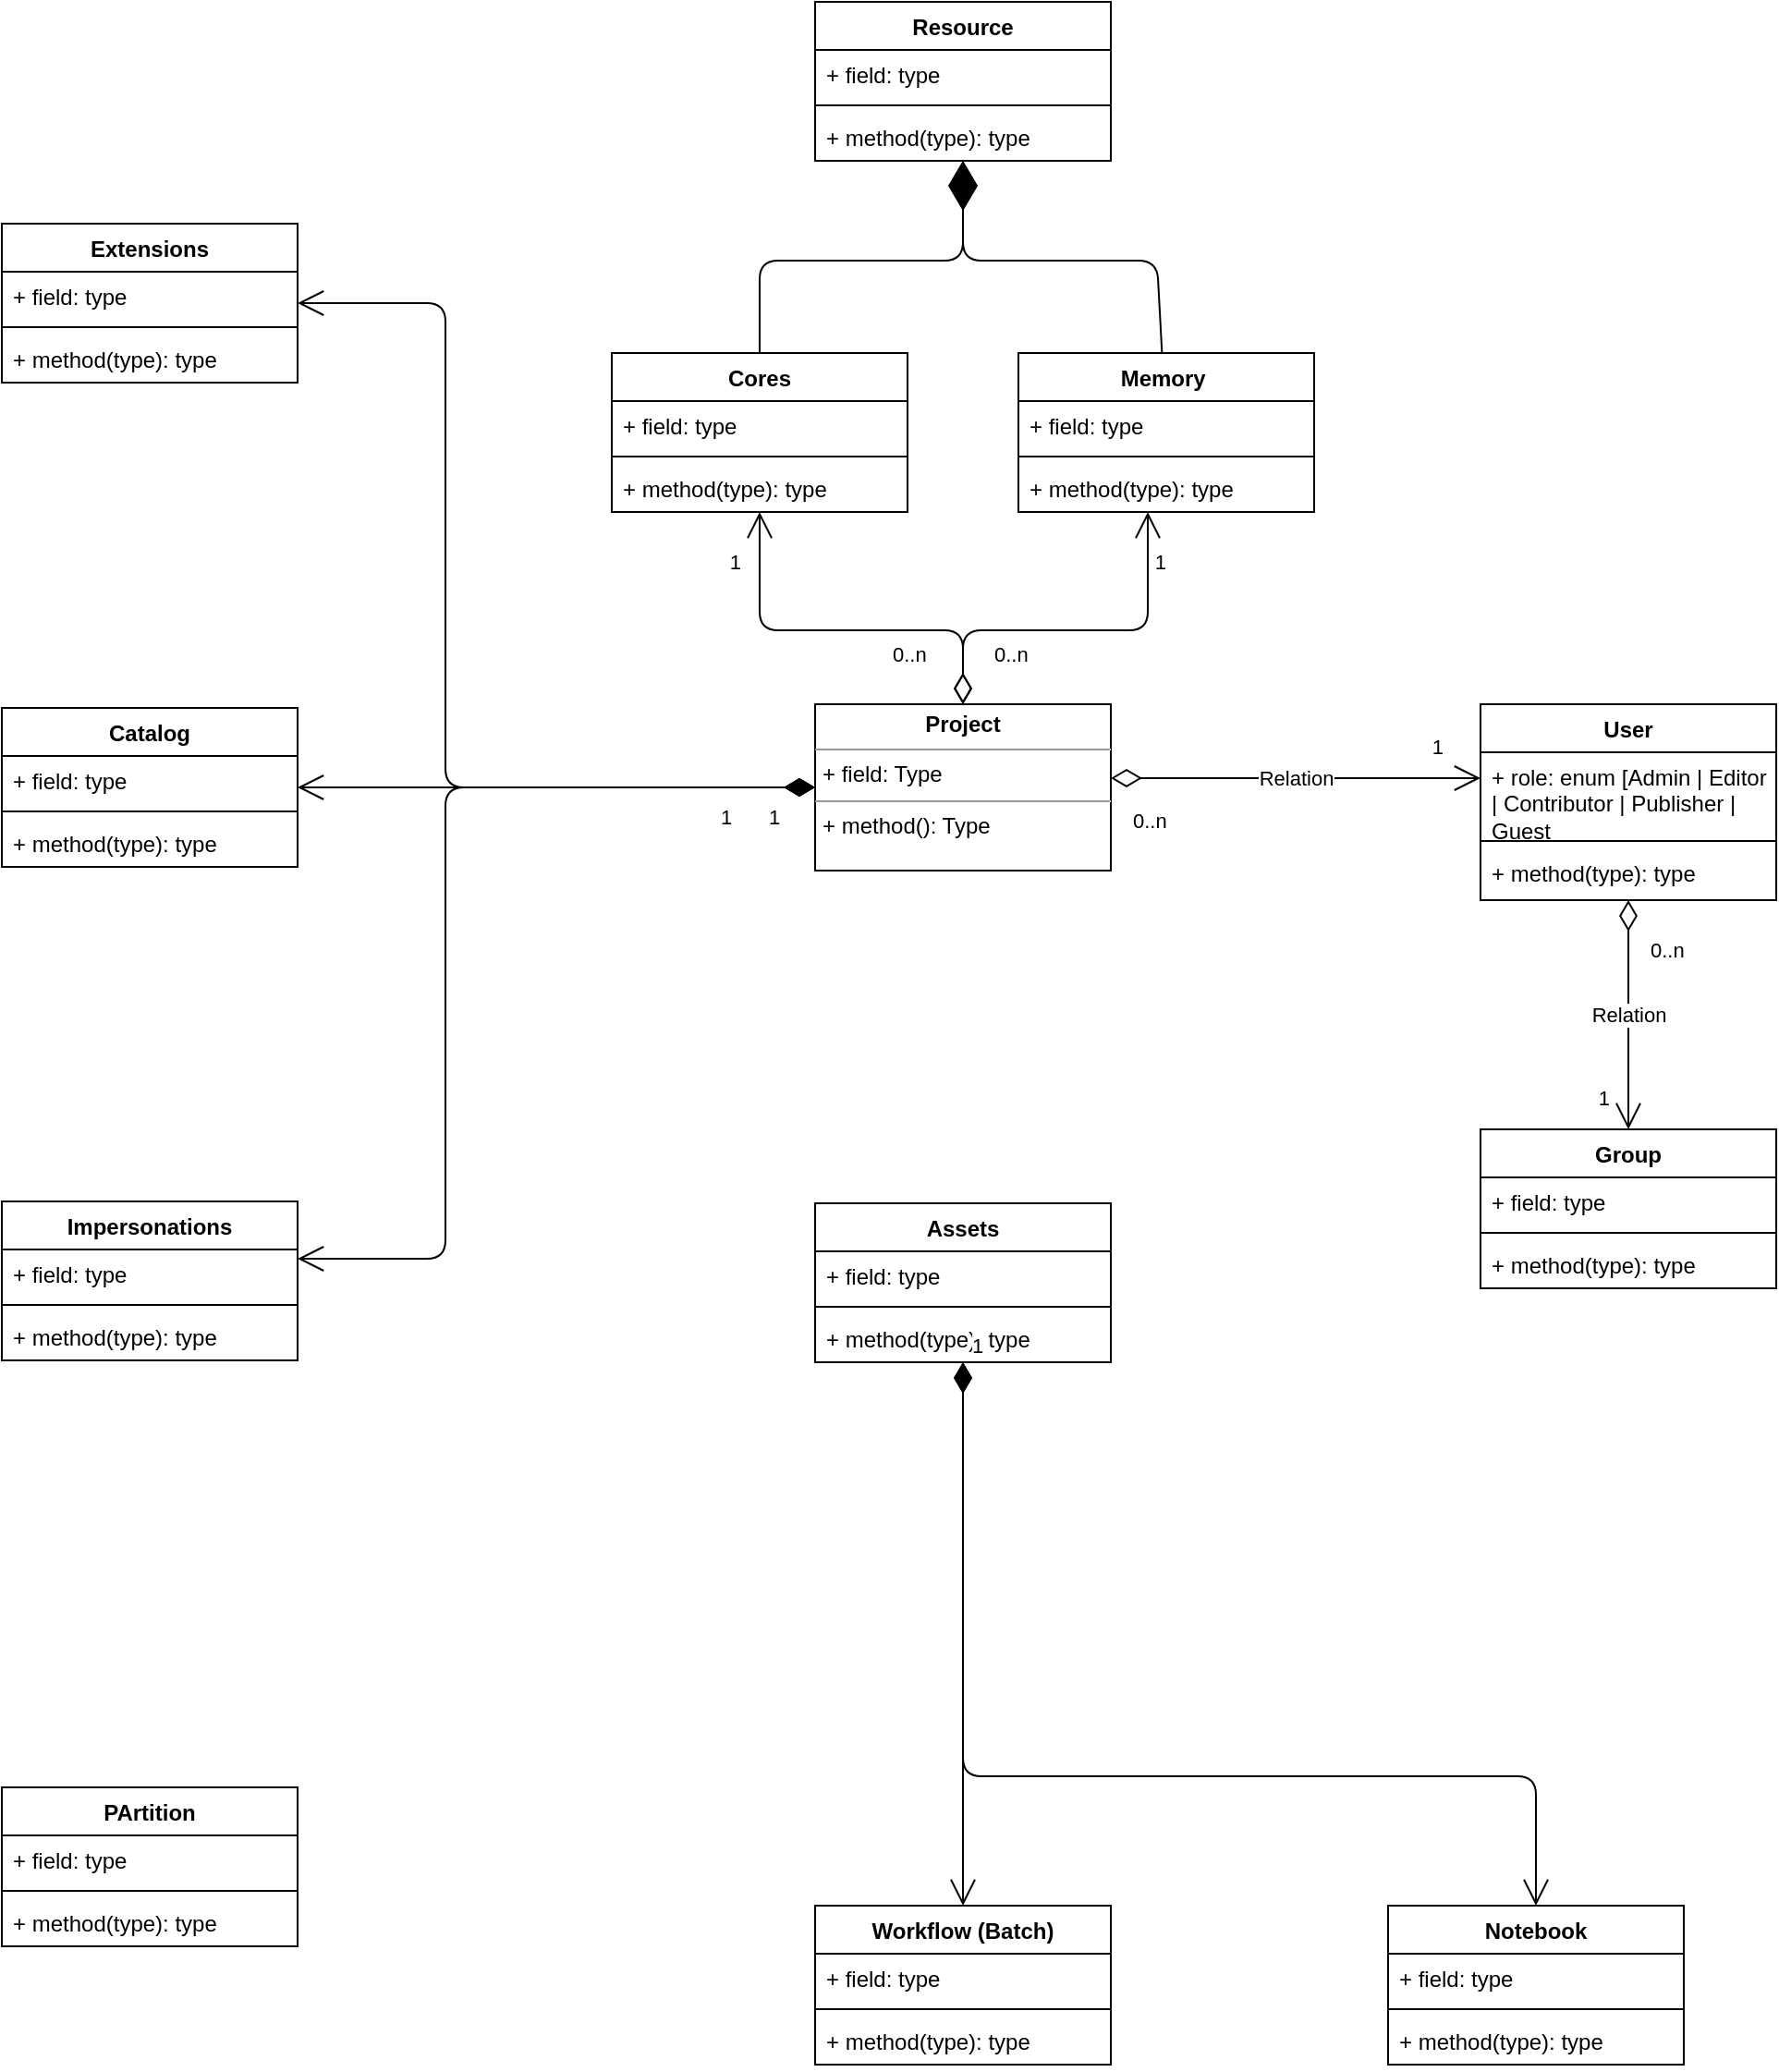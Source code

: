 <mxfile version="14.6.6" type="github">
  <diagram id="6y_6tL9AbQNuSQ3Hs6ZF" name="Conceptos Plataforma Stratio">
    <mxGraphModel dx="2031" dy="1260" grid="1" gridSize="10" guides="1" tooltips="1" connect="1" arrows="1" fold="1" page="1" pageScale="1" pageWidth="1169" pageHeight="827" math="0" shadow="0">
      <root>
        <mxCell id="7qHDjQlaYFBTmBaoU1LZ-0" />
        <mxCell id="7qHDjQlaYFBTmBaoU1LZ-1" parent="7qHDjQlaYFBTmBaoU1LZ-0" />
        <mxCell id="7qHDjQlaYFBTmBaoU1LZ-2" value="&lt;p style=&quot;margin: 0px ; margin-top: 4px ; text-align: center&quot;&gt;&lt;b&gt;Project&lt;/b&gt;&lt;/p&gt;&lt;hr size=&quot;1&quot;&gt;&lt;p style=&quot;margin: 0px ; margin-left: 4px&quot;&gt;+ field: Type&lt;/p&gt;&lt;hr size=&quot;1&quot;&gt;&lt;p style=&quot;margin: 0px ; margin-left: 4px&quot;&gt;+ method(): Type&lt;/p&gt;" style="verticalAlign=top;align=left;overflow=fill;fontSize=12;fontFamily=Helvetica;html=1;" parent="7qHDjQlaYFBTmBaoU1LZ-1" vertex="1">
          <mxGeometry x="560" y="420" width="160" height="90" as="geometry" />
        </mxCell>
        <mxCell id="7qHDjQlaYFBTmBaoU1LZ-4" value="Group" style="swimlane;fontStyle=1;align=center;verticalAlign=top;childLayout=stackLayout;horizontal=1;startSize=26;horizontalStack=0;resizeParent=1;resizeParentMax=0;resizeLast=0;collapsible=1;marginBottom=0;" parent="7qHDjQlaYFBTmBaoU1LZ-1" vertex="1">
          <mxGeometry x="920" y="650" width="160" height="86" as="geometry" />
        </mxCell>
        <mxCell id="7qHDjQlaYFBTmBaoU1LZ-5" value="+ field: type" style="text;strokeColor=none;fillColor=none;align=left;verticalAlign=top;spacingLeft=4;spacingRight=4;overflow=hidden;rotatable=0;points=[[0,0.5],[1,0.5]];portConstraint=eastwest;" parent="7qHDjQlaYFBTmBaoU1LZ-4" vertex="1">
          <mxGeometry y="26" width="160" height="26" as="geometry" />
        </mxCell>
        <mxCell id="7qHDjQlaYFBTmBaoU1LZ-6" value="" style="line;strokeWidth=1;fillColor=none;align=left;verticalAlign=middle;spacingTop=-1;spacingLeft=3;spacingRight=3;rotatable=0;labelPosition=right;points=[];portConstraint=eastwest;" parent="7qHDjQlaYFBTmBaoU1LZ-4" vertex="1">
          <mxGeometry y="52" width="160" height="8" as="geometry" />
        </mxCell>
        <mxCell id="7qHDjQlaYFBTmBaoU1LZ-7" value="+ method(type): type" style="text;strokeColor=none;fillColor=none;align=left;verticalAlign=top;spacingLeft=4;spacingRight=4;overflow=hidden;rotatable=0;points=[[0,0.5],[1,0.5]];portConstraint=eastwest;" parent="7qHDjQlaYFBTmBaoU1LZ-4" vertex="1">
          <mxGeometry y="60" width="160" height="26" as="geometry" />
        </mxCell>
        <mxCell id="7qHDjQlaYFBTmBaoU1LZ-8" value="User" style="swimlane;fontStyle=1;align=center;verticalAlign=top;childLayout=stackLayout;horizontal=1;startSize=26;horizontalStack=0;resizeParent=1;resizeParentMax=0;resizeLast=0;collapsible=1;marginBottom=0;" parent="7qHDjQlaYFBTmBaoU1LZ-1" vertex="1">
          <mxGeometry x="920" y="420" width="160" height="106" as="geometry" />
        </mxCell>
        <mxCell id="7qHDjQlaYFBTmBaoU1LZ-9" value="+ role: enum [Admin | Editor | Contributor | Publisher | Guest" style="text;strokeColor=none;align=left;verticalAlign=top;spacingLeft=4;spacingRight=4;overflow=hidden;rotatable=0;points=[[0,0.5],[1,0.5]];portConstraint=eastwest;whiteSpace=wrap;" parent="7qHDjQlaYFBTmBaoU1LZ-8" vertex="1">
          <mxGeometry y="26" width="160" height="44" as="geometry" />
        </mxCell>
        <mxCell id="7qHDjQlaYFBTmBaoU1LZ-10" value="" style="line;strokeWidth=1;fillColor=none;align=left;verticalAlign=middle;spacingTop=-1;spacingLeft=3;spacingRight=3;rotatable=0;labelPosition=right;points=[];portConstraint=eastwest;" parent="7qHDjQlaYFBTmBaoU1LZ-8" vertex="1">
          <mxGeometry y="70" width="160" height="8" as="geometry" />
        </mxCell>
        <mxCell id="7qHDjQlaYFBTmBaoU1LZ-11" value="+ method(type): type" style="text;strokeColor=none;fillColor=none;align=left;verticalAlign=top;spacingLeft=4;spacingRight=4;overflow=hidden;rotatable=0;points=[[0,0.5],[1,0.5]];portConstraint=eastwest;" parent="7qHDjQlaYFBTmBaoU1LZ-8" vertex="1">
          <mxGeometry y="78" width="160" height="28" as="geometry" />
        </mxCell>
        <mxCell id="7qHDjQlaYFBTmBaoU1LZ-13" value="Relation" style="endArrow=open;html=1;endSize=12;startArrow=diamondThin;startSize=14;startFill=0;edgeStyle=orthogonalEdgeStyle;" parent="7qHDjQlaYFBTmBaoU1LZ-1" source="7qHDjQlaYFBTmBaoU1LZ-8" target="7qHDjQlaYFBTmBaoU1LZ-4" edge="1">
          <mxGeometry relative="1" as="geometry">
            <mxPoint x="780" y="570" as="sourcePoint" />
            <mxPoint x="940" y="570" as="targetPoint" />
          </mxGeometry>
        </mxCell>
        <mxCell id="7qHDjQlaYFBTmBaoU1LZ-14" value="0..n" style="edgeLabel;resizable=0;html=1;align=left;verticalAlign=top;" parent="7qHDjQlaYFBTmBaoU1LZ-13" connectable="0" vertex="1">
          <mxGeometry x="-1" relative="1" as="geometry">
            <mxPoint x="10" y="14" as="offset" />
          </mxGeometry>
        </mxCell>
        <mxCell id="7qHDjQlaYFBTmBaoU1LZ-15" value="1" style="edgeLabel;resizable=0;html=1;align=right;verticalAlign=top;" parent="7qHDjQlaYFBTmBaoU1LZ-13" connectable="0" vertex="1">
          <mxGeometry x="1" relative="1" as="geometry">
            <mxPoint x="-10" y="-30" as="offset" />
          </mxGeometry>
        </mxCell>
        <mxCell id="7qHDjQlaYFBTmBaoU1LZ-16" value="Resource" style="swimlane;fontStyle=1;align=center;verticalAlign=top;childLayout=stackLayout;horizontal=1;startSize=26;horizontalStack=0;resizeParent=1;resizeParentMax=0;resizeLast=0;collapsible=1;marginBottom=0;" parent="7qHDjQlaYFBTmBaoU1LZ-1" vertex="1">
          <mxGeometry x="560" y="40" width="160" height="86" as="geometry" />
        </mxCell>
        <mxCell id="7qHDjQlaYFBTmBaoU1LZ-17" value="+ field: type" style="text;strokeColor=none;fillColor=none;align=left;verticalAlign=top;spacingLeft=4;spacingRight=4;overflow=hidden;rotatable=0;points=[[0,0.5],[1,0.5]];portConstraint=eastwest;" parent="7qHDjQlaYFBTmBaoU1LZ-16" vertex="1">
          <mxGeometry y="26" width="160" height="26" as="geometry" />
        </mxCell>
        <mxCell id="7qHDjQlaYFBTmBaoU1LZ-18" value="" style="line;strokeWidth=1;fillColor=none;align=left;verticalAlign=middle;spacingTop=-1;spacingLeft=3;spacingRight=3;rotatable=0;labelPosition=right;points=[];portConstraint=eastwest;" parent="7qHDjQlaYFBTmBaoU1LZ-16" vertex="1">
          <mxGeometry y="52" width="160" height="8" as="geometry" />
        </mxCell>
        <mxCell id="7qHDjQlaYFBTmBaoU1LZ-19" value="+ method(type): type" style="text;strokeColor=none;fillColor=none;align=left;verticalAlign=top;spacingLeft=4;spacingRight=4;overflow=hidden;rotatable=0;points=[[0,0.5],[1,0.5]];portConstraint=eastwest;" parent="7qHDjQlaYFBTmBaoU1LZ-16" vertex="1">
          <mxGeometry y="60" width="160" height="26" as="geometry" />
        </mxCell>
        <mxCell id="7qHDjQlaYFBTmBaoU1LZ-21" value="" style="endArrow=diamondThin;endFill=1;endSize=24;html=1;fontColor=#FF3333;" parent="7qHDjQlaYFBTmBaoU1LZ-1" source="7qHDjQlaYFBTmBaoU1LZ-22" target="7qHDjQlaYFBTmBaoU1LZ-16" edge="1">
          <mxGeometry width="160" relative="1" as="geometry">
            <mxPoint x="815" y="-130" as="sourcePoint" />
            <mxPoint x="975" y="150" as="targetPoint" />
            <Array as="points">
              <mxPoint x="530" y="180" />
              <mxPoint x="640" y="180" />
            </Array>
          </mxGeometry>
        </mxCell>
        <mxCell id="7qHDjQlaYFBTmBaoU1LZ-22" value="Cores" style="swimlane;fontStyle=1;align=center;verticalAlign=top;childLayout=stackLayout;horizontal=1;startSize=26;horizontalStack=0;resizeParent=1;resizeParentMax=0;resizeLast=0;collapsible=1;marginBottom=0;" parent="7qHDjQlaYFBTmBaoU1LZ-1" vertex="1">
          <mxGeometry x="450" y="230" width="160" height="86" as="geometry" />
        </mxCell>
        <mxCell id="7qHDjQlaYFBTmBaoU1LZ-23" value="+ field: type" style="text;strokeColor=none;fillColor=none;align=left;verticalAlign=top;spacingLeft=4;spacingRight=4;overflow=hidden;rotatable=0;points=[[0,0.5],[1,0.5]];portConstraint=eastwest;" parent="7qHDjQlaYFBTmBaoU1LZ-22" vertex="1">
          <mxGeometry y="26" width="160" height="26" as="geometry" />
        </mxCell>
        <mxCell id="7qHDjQlaYFBTmBaoU1LZ-24" value="" style="line;strokeWidth=1;fillColor=none;align=left;verticalAlign=middle;spacingTop=-1;spacingLeft=3;spacingRight=3;rotatable=0;labelPosition=right;points=[];portConstraint=eastwest;" parent="7qHDjQlaYFBTmBaoU1LZ-22" vertex="1">
          <mxGeometry y="52" width="160" height="8" as="geometry" />
        </mxCell>
        <mxCell id="7qHDjQlaYFBTmBaoU1LZ-25" value="+ method(type): type" style="text;strokeColor=none;fillColor=none;align=left;verticalAlign=top;spacingLeft=4;spacingRight=4;overflow=hidden;rotatable=0;points=[[0,0.5],[1,0.5]];portConstraint=eastwest;" parent="7qHDjQlaYFBTmBaoU1LZ-22" vertex="1">
          <mxGeometry y="60" width="160" height="26" as="geometry" />
        </mxCell>
        <mxCell id="7qHDjQlaYFBTmBaoU1LZ-26" value="Memory " style="swimlane;fontStyle=1;align=center;verticalAlign=top;childLayout=stackLayout;horizontal=1;startSize=26;horizontalStack=0;resizeParent=1;resizeParentMax=0;resizeLast=0;collapsible=1;marginBottom=0;" parent="7qHDjQlaYFBTmBaoU1LZ-1" vertex="1">
          <mxGeometry x="670" y="230" width="160" height="86" as="geometry" />
        </mxCell>
        <mxCell id="7qHDjQlaYFBTmBaoU1LZ-27" value="+ field: type" style="text;strokeColor=none;fillColor=none;align=left;verticalAlign=top;spacingLeft=4;spacingRight=4;overflow=hidden;rotatable=0;points=[[0,0.5],[1,0.5]];portConstraint=eastwest;" parent="7qHDjQlaYFBTmBaoU1LZ-26" vertex="1">
          <mxGeometry y="26" width="160" height="26" as="geometry" />
        </mxCell>
        <mxCell id="7qHDjQlaYFBTmBaoU1LZ-28" value="" style="line;strokeWidth=1;fillColor=none;align=left;verticalAlign=middle;spacingTop=-1;spacingLeft=3;spacingRight=3;rotatable=0;labelPosition=right;points=[];portConstraint=eastwest;" parent="7qHDjQlaYFBTmBaoU1LZ-26" vertex="1">
          <mxGeometry y="52" width="160" height="8" as="geometry" />
        </mxCell>
        <mxCell id="7qHDjQlaYFBTmBaoU1LZ-29" value="+ method(type): type" style="text;strokeColor=none;fillColor=none;align=left;verticalAlign=top;spacingLeft=4;spacingRight=4;overflow=hidden;rotatable=0;points=[[0,0.5],[1,0.5]];portConstraint=eastwest;" parent="7qHDjQlaYFBTmBaoU1LZ-26" vertex="1">
          <mxGeometry y="60" width="160" height="26" as="geometry" />
        </mxCell>
        <mxCell id="7qHDjQlaYFBTmBaoU1LZ-30" value="" style="endArrow=diamondThin;endFill=1;endSize=24;html=1;fontColor=#FF3333;" parent="7qHDjQlaYFBTmBaoU1LZ-1" source="7qHDjQlaYFBTmBaoU1LZ-26" target="7qHDjQlaYFBTmBaoU1LZ-16" edge="1">
          <mxGeometry width="160" relative="1" as="geometry">
            <mxPoint x="905" y="200" as="sourcePoint" />
            <mxPoint x="1005" y="126" as="targetPoint" />
            <Array as="points">
              <mxPoint x="745" y="180" />
              <mxPoint x="640" y="180" />
            </Array>
          </mxGeometry>
        </mxCell>
        <mxCell id="7qHDjQlaYFBTmBaoU1LZ-31" value="Relation" style="endArrow=open;html=1;endSize=12;startArrow=diamondThin;startSize=14;startFill=0;edgeStyle=orthogonalEdgeStyle;fontColor=#000000;" parent="7qHDjQlaYFBTmBaoU1LZ-1" source="7qHDjQlaYFBTmBaoU1LZ-2" target="7qHDjQlaYFBTmBaoU1LZ-8" edge="1">
          <mxGeometry relative="1" as="geometry">
            <mxPoint x="710" y="850" as="sourcePoint" />
            <mxPoint x="870" y="850" as="targetPoint" />
            <Array as="points">
              <mxPoint x="790" y="460" />
              <mxPoint x="790" y="460" />
            </Array>
          </mxGeometry>
        </mxCell>
        <mxCell id="7qHDjQlaYFBTmBaoU1LZ-32" value="0..n" style="edgeLabel;resizable=0;html=1;align=left;verticalAlign=top;" parent="7qHDjQlaYFBTmBaoU1LZ-31" connectable="0" vertex="1">
          <mxGeometry x="-1" relative="1" as="geometry">
            <mxPoint x="10" y="10" as="offset" />
          </mxGeometry>
        </mxCell>
        <mxCell id="7qHDjQlaYFBTmBaoU1LZ-33" value="1" style="edgeLabel;resizable=0;html=1;align=right;verticalAlign=top;" parent="7qHDjQlaYFBTmBaoU1LZ-31" connectable="0" vertex="1">
          <mxGeometry x="1" relative="1" as="geometry">
            <mxPoint x="-20" y="-30" as="offset" />
          </mxGeometry>
        </mxCell>
        <mxCell id="7qHDjQlaYFBTmBaoU1LZ-34" value="Catalog" style="swimlane;fontStyle=1;align=center;verticalAlign=top;childLayout=stackLayout;horizontal=1;startSize=26;horizontalStack=0;resizeParent=1;resizeParentMax=0;resizeLast=0;collapsible=1;marginBottom=0;fontColor=#000000;" parent="7qHDjQlaYFBTmBaoU1LZ-1" vertex="1">
          <mxGeometry x="120" y="422" width="160" height="86" as="geometry" />
        </mxCell>
        <mxCell id="7qHDjQlaYFBTmBaoU1LZ-35" value="+ field: type" style="text;strokeColor=none;fillColor=none;align=left;verticalAlign=top;spacingLeft=4;spacingRight=4;overflow=hidden;rotatable=0;points=[[0,0.5],[1,0.5]];portConstraint=eastwest;" parent="7qHDjQlaYFBTmBaoU1LZ-34" vertex="1">
          <mxGeometry y="26" width="160" height="26" as="geometry" />
        </mxCell>
        <mxCell id="7qHDjQlaYFBTmBaoU1LZ-36" value="" style="line;strokeWidth=1;fillColor=none;align=left;verticalAlign=middle;spacingTop=-1;spacingLeft=3;spacingRight=3;rotatable=0;labelPosition=right;points=[];portConstraint=eastwest;" parent="7qHDjQlaYFBTmBaoU1LZ-34" vertex="1">
          <mxGeometry y="52" width="160" height="8" as="geometry" />
        </mxCell>
        <mxCell id="7qHDjQlaYFBTmBaoU1LZ-37" value="+ method(type): type" style="text;strokeColor=none;fillColor=none;align=left;verticalAlign=top;spacingLeft=4;spacingRight=4;overflow=hidden;rotatable=0;points=[[0,0.5],[1,0.5]];portConstraint=eastwest;" parent="7qHDjQlaYFBTmBaoU1LZ-34" vertex="1">
          <mxGeometry y="60" width="160" height="26" as="geometry" />
        </mxCell>
        <mxCell id="7qHDjQlaYFBTmBaoU1LZ-38" value="Extensions" style="swimlane;fontStyle=1;align=center;verticalAlign=top;childLayout=stackLayout;horizontal=1;startSize=26;horizontalStack=0;resizeParent=1;resizeParentMax=0;resizeLast=0;collapsible=1;marginBottom=0;fontColor=#000000;" parent="7qHDjQlaYFBTmBaoU1LZ-1" vertex="1">
          <mxGeometry x="120" y="160" width="160" height="86" as="geometry" />
        </mxCell>
        <mxCell id="7qHDjQlaYFBTmBaoU1LZ-39" value="+ field: type" style="text;strokeColor=none;fillColor=none;align=left;verticalAlign=top;spacingLeft=4;spacingRight=4;overflow=hidden;rotatable=0;points=[[0,0.5],[1,0.5]];portConstraint=eastwest;" parent="7qHDjQlaYFBTmBaoU1LZ-38" vertex="1">
          <mxGeometry y="26" width="160" height="26" as="geometry" />
        </mxCell>
        <mxCell id="7qHDjQlaYFBTmBaoU1LZ-40" value="" style="line;strokeWidth=1;fillColor=none;align=left;verticalAlign=middle;spacingTop=-1;spacingLeft=3;spacingRight=3;rotatable=0;labelPosition=right;points=[];portConstraint=eastwest;" parent="7qHDjQlaYFBTmBaoU1LZ-38" vertex="1">
          <mxGeometry y="52" width="160" height="8" as="geometry" />
        </mxCell>
        <mxCell id="7qHDjQlaYFBTmBaoU1LZ-41" value="+ method(type): type" style="text;strokeColor=none;fillColor=none;align=left;verticalAlign=top;spacingLeft=4;spacingRight=4;overflow=hidden;rotatable=0;points=[[0,0.5],[1,0.5]];portConstraint=eastwest;" parent="7qHDjQlaYFBTmBaoU1LZ-38" vertex="1">
          <mxGeometry y="60" width="160" height="26" as="geometry" />
        </mxCell>
        <mxCell id="7qHDjQlaYFBTmBaoU1LZ-42" value="Impersonations" style="swimlane;fontStyle=1;align=center;verticalAlign=top;childLayout=stackLayout;horizontal=1;startSize=26;horizontalStack=0;resizeParent=1;resizeParentMax=0;resizeLast=0;collapsible=1;marginBottom=0;fontColor=#000000;" parent="7qHDjQlaYFBTmBaoU1LZ-1" vertex="1">
          <mxGeometry x="120" y="689" width="160" height="86" as="geometry" />
        </mxCell>
        <mxCell id="7qHDjQlaYFBTmBaoU1LZ-43" value="+ field: type" style="text;strokeColor=none;fillColor=none;align=left;verticalAlign=top;spacingLeft=4;spacingRight=4;overflow=hidden;rotatable=0;points=[[0,0.5],[1,0.5]];portConstraint=eastwest;" parent="7qHDjQlaYFBTmBaoU1LZ-42" vertex="1">
          <mxGeometry y="26" width="160" height="26" as="geometry" />
        </mxCell>
        <mxCell id="7qHDjQlaYFBTmBaoU1LZ-44" value="" style="line;strokeWidth=1;fillColor=none;align=left;verticalAlign=middle;spacingTop=-1;spacingLeft=3;spacingRight=3;rotatable=0;labelPosition=right;points=[];portConstraint=eastwest;" parent="7qHDjQlaYFBTmBaoU1LZ-42" vertex="1">
          <mxGeometry y="52" width="160" height="8" as="geometry" />
        </mxCell>
        <mxCell id="7qHDjQlaYFBTmBaoU1LZ-45" value="+ method(type): type" style="text;strokeColor=none;fillColor=none;align=left;verticalAlign=top;spacingLeft=4;spacingRight=4;overflow=hidden;rotatable=0;points=[[0,0.5],[1,0.5]];portConstraint=eastwest;" parent="7qHDjQlaYFBTmBaoU1LZ-42" vertex="1">
          <mxGeometry y="60" width="160" height="26" as="geometry" />
        </mxCell>
        <mxCell id="7qHDjQlaYFBTmBaoU1LZ-46" value="1" style="endArrow=open;html=1;endSize=12;startArrow=diamondThin;startSize=14;startFill=1;edgeStyle=orthogonalEdgeStyle;align=left;verticalAlign=bottom;fontColor=#000000;" parent="7qHDjQlaYFBTmBaoU1LZ-1" source="7qHDjQlaYFBTmBaoU1LZ-2" target="7qHDjQlaYFBTmBaoU1LZ-34" edge="1">
          <mxGeometry x="-0.802" y="25" relative="1" as="geometry">
            <mxPoint x="520" y="460" as="sourcePoint" />
            <mxPoint x="680" y="460" as="targetPoint" />
            <mxPoint as="offset" />
          </mxGeometry>
        </mxCell>
        <mxCell id="7qHDjQlaYFBTmBaoU1LZ-47" value="1" style="endArrow=open;html=1;endSize=12;startArrow=diamondThin;startSize=14;startFill=1;edgeStyle=orthogonalEdgeStyle;align=left;verticalAlign=bottom;fontColor=#000000;" parent="7qHDjQlaYFBTmBaoU1LZ-1" source="7qHDjQlaYFBTmBaoU1LZ-2" target="7qHDjQlaYFBTmBaoU1LZ-42" edge="1">
          <mxGeometry x="-0.802" y="25" relative="1" as="geometry">
            <mxPoint x="580" y="474.966" as="sourcePoint" />
            <mxPoint x="380" y="473.034" as="targetPoint" />
            <mxPoint as="offset" />
            <Array as="points">
              <mxPoint x="360" y="465" />
              <mxPoint x="360" y="720" />
            </Array>
          </mxGeometry>
        </mxCell>
        <mxCell id="7qHDjQlaYFBTmBaoU1LZ-48" value="1" style="endArrow=open;html=1;endSize=12;startArrow=diamondThin;startSize=14;startFill=1;edgeStyle=orthogonalEdgeStyle;align=left;verticalAlign=bottom;fontColor=#000000;" parent="7qHDjQlaYFBTmBaoU1LZ-1" source="7qHDjQlaYFBTmBaoU1LZ-2" target="7qHDjQlaYFBTmBaoU1LZ-38" edge="1">
          <mxGeometry x="-0.802" y="25" relative="1" as="geometry">
            <mxPoint x="580" y="394.966" as="sourcePoint" />
            <mxPoint x="380" y="393.034" as="targetPoint" />
            <mxPoint as="offset" />
            <Array as="points">
              <mxPoint x="360" y="465" />
              <mxPoint x="360" y="203" />
            </Array>
          </mxGeometry>
        </mxCell>
        <mxCell id="7qHDjQlaYFBTmBaoU1LZ-49" value="" style="endArrow=open;html=1;endSize=12;startArrow=diamondThin;startSize=14;startFill=0;edgeStyle=orthogonalEdgeStyle;fontColor=#000000;" parent="7qHDjQlaYFBTmBaoU1LZ-1" source="7qHDjQlaYFBTmBaoU1LZ-2" target="7qHDjQlaYFBTmBaoU1LZ-22" edge="1">
          <mxGeometry relative="1" as="geometry">
            <mxPoint x="730" y="470" as="sourcePoint" />
            <mxPoint x="930" y="470" as="targetPoint" />
            <Array as="points">
              <mxPoint x="640" y="380" />
              <mxPoint x="530" y="380" />
            </Array>
          </mxGeometry>
        </mxCell>
        <mxCell id="7qHDjQlaYFBTmBaoU1LZ-50" value="0..n" style="edgeLabel;resizable=0;html=1;align=left;verticalAlign=top;" parent="7qHDjQlaYFBTmBaoU1LZ-49" connectable="0" vertex="1">
          <mxGeometry x="-1" relative="1" as="geometry">
            <mxPoint x="-40" y="-40" as="offset" />
          </mxGeometry>
        </mxCell>
        <mxCell id="7qHDjQlaYFBTmBaoU1LZ-51" value="1" style="edgeLabel;resizable=0;html=1;align=right;verticalAlign=top;" parent="7qHDjQlaYFBTmBaoU1LZ-49" connectable="0" vertex="1">
          <mxGeometry x="1" relative="1" as="geometry">
            <mxPoint x="-10" y="14" as="offset" />
          </mxGeometry>
        </mxCell>
        <mxCell id="7qHDjQlaYFBTmBaoU1LZ-52" value="" style="endArrow=open;html=1;endSize=12;startArrow=diamondThin;startSize=14;startFill=0;edgeStyle=orthogonalEdgeStyle;fontColor=#000000;exitX=0.5;exitY=0;exitDx=0;exitDy=0;" parent="7qHDjQlaYFBTmBaoU1LZ-1" source="7qHDjQlaYFBTmBaoU1LZ-2" target="7qHDjQlaYFBTmBaoU1LZ-26" edge="1">
          <mxGeometry relative="1" as="geometry">
            <mxPoint x="650" y="430" as="sourcePoint" />
            <mxPoint x="540" y="326" as="targetPoint" />
            <Array as="points">
              <mxPoint x="640" y="380" />
              <mxPoint x="740" y="380" />
            </Array>
          </mxGeometry>
        </mxCell>
        <mxCell id="7qHDjQlaYFBTmBaoU1LZ-53" value="0..n" style="edgeLabel;resizable=0;html=1;align=left;verticalAlign=top;" parent="7qHDjQlaYFBTmBaoU1LZ-52" connectable="0" vertex="1">
          <mxGeometry x="-1" relative="1" as="geometry">
            <mxPoint x="15" y="-40" as="offset" />
          </mxGeometry>
        </mxCell>
        <mxCell id="7qHDjQlaYFBTmBaoU1LZ-54" value="1" style="edgeLabel;resizable=0;html=1;align=right;verticalAlign=top;" parent="7qHDjQlaYFBTmBaoU1LZ-52" connectable="0" vertex="1">
          <mxGeometry x="1" relative="1" as="geometry">
            <mxPoint x="10" y="14" as="offset" />
          </mxGeometry>
        </mxCell>
        <mxCell id="t302yGwRp5jf7K1sjoeA-0" value="Workflow (Batch)" style="swimlane;fontStyle=1;align=center;verticalAlign=top;childLayout=stackLayout;horizontal=1;startSize=26;horizontalStack=0;resizeParent=1;resizeParentMax=0;resizeLast=0;collapsible=1;marginBottom=0;fontColor=#000000;fillColor=none;" parent="7qHDjQlaYFBTmBaoU1LZ-1" vertex="1">
          <mxGeometry x="560" y="1070" width="160" height="86" as="geometry" />
        </mxCell>
        <mxCell id="t302yGwRp5jf7K1sjoeA-1" value="+ field: type" style="text;strokeColor=none;fillColor=none;align=left;verticalAlign=top;spacingLeft=4;spacingRight=4;overflow=hidden;rotatable=0;points=[[0,0.5],[1,0.5]];portConstraint=eastwest;" parent="t302yGwRp5jf7K1sjoeA-0" vertex="1">
          <mxGeometry y="26" width="160" height="26" as="geometry" />
        </mxCell>
        <mxCell id="t302yGwRp5jf7K1sjoeA-2" value="" style="line;strokeWidth=1;fillColor=none;align=left;verticalAlign=middle;spacingTop=-1;spacingLeft=3;spacingRight=3;rotatable=0;labelPosition=right;points=[];portConstraint=eastwest;" parent="t302yGwRp5jf7K1sjoeA-0" vertex="1">
          <mxGeometry y="52" width="160" height="8" as="geometry" />
        </mxCell>
        <mxCell id="t302yGwRp5jf7K1sjoeA-3" value="+ method(type): type" style="text;strokeColor=none;fillColor=none;align=left;verticalAlign=top;spacingLeft=4;spacingRight=4;overflow=hidden;rotatable=0;points=[[0,0.5],[1,0.5]];portConstraint=eastwest;" parent="t302yGwRp5jf7K1sjoeA-0" vertex="1">
          <mxGeometry y="60" width="160" height="26" as="geometry" />
        </mxCell>
        <mxCell id="t302yGwRp5jf7K1sjoeA-4" value="Assets" style="swimlane;fontStyle=1;align=center;verticalAlign=top;childLayout=stackLayout;horizontal=1;startSize=26;horizontalStack=0;resizeParent=1;resizeParentMax=0;resizeLast=0;collapsible=1;marginBottom=0;fontColor=#000000;fillColor=none;" parent="7qHDjQlaYFBTmBaoU1LZ-1" vertex="1">
          <mxGeometry x="560" y="690" width="160" height="86" as="geometry" />
        </mxCell>
        <mxCell id="t302yGwRp5jf7K1sjoeA-5" value="+ field: type" style="text;strokeColor=none;fillColor=none;align=left;verticalAlign=top;spacingLeft=4;spacingRight=4;overflow=hidden;rotatable=0;points=[[0,0.5],[1,0.5]];portConstraint=eastwest;" parent="t302yGwRp5jf7K1sjoeA-4" vertex="1">
          <mxGeometry y="26" width="160" height="26" as="geometry" />
        </mxCell>
        <mxCell id="t302yGwRp5jf7K1sjoeA-6" value="" style="line;strokeWidth=1;fillColor=none;align=left;verticalAlign=middle;spacingTop=-1;spacingLeft=3;spacingRight=3;rotatable=0;labelPosition=right;points=[];portConstraint=eastwest;" parent="t302yGwRp5jf7K1sjoeA-4" vertex="1">
          <mxGeometry y="52" width="160" height="8" as="geometry" />
        </mxCell>
        <mxCell id="t302yGwRp5jf7K1sjoeA-7" value="+ method(type): type" style="text;strokeColor=none;fillColor=none;align=left;verticalAlign=top;spacingLeft=4;spacingRight=4;overflow=hidden;rotatable=0;points=[[0,0.5],[1,0.5]];portConstraint=eastwest;" parent="t302yGwRp5jf7K1sjoeA-4" vertex="1">
          <mxGeometry y="60" width="160" height="26" as="geometry" />
        </mxCell>
        <mxCell id="t302yGwRp5jf7K1sjoeA-8" value="1" style="endArrow=open;html=1;endSize=12;startArrow=diamondThin;startSize=14;startFill=1;edgeStyle=orthogonalEdgeStyle;align=left;verticalAlign=bottom;fontColor=#000000;entryX=0.5;entryY=0;entryDx=0;entryDy=0;" parent="7qHDjQlaYFBTmBaoU1LZ-1" source="t302yGwRp5jf7K1sjoeA-4" target="t302yGwRp5jf7K1sjoeA-0" edge="1">
          <mxGeometry x="-1" y="3" relative="1" as="geometry">
            <mxPoint x="490" y="800" as="sourcePoint" />
            <mxPoint x="650" y="800" as="targetPoint" />
          </mxGeometry>
        </mxCell>
        <mxCell id="t302yGwRp5jf7K1sjoeA-9" value="Notebook" style="swimlane;fontStyle=1;align=center;verticalAlign=top;childLayout=stackLayout;horizontal=1;startSize=26;horizontalStack=0;resizeParent=1;resizeParentMax=0;resizeLast=0;collapsible=1;marginBottom=0;fontColor=#000000;fillColor=none;" parent="7qHDjQlaYFBTmBaoU1LZ-1" vertex="1">
          <mxGeometry x="870" y="1070" width="160" height="86" as="geometry" />
        </mxCell>
        <mxCell id="t302yGwRp5jf7K1sjoeA-10" value="+ field: type" style="text;strokeColor=none;fillColor=none;align=left;verticalAlign=top;spacingLeft=4;spacingRight=4;overflow=hidden;rotatable=0;points=[[0,0.5],[1,0.5]];portConstraint=eastwest;" parent="t302yGwRp5jf7K1sjoeA-9" vertex="1">
          <mxGeometry y="26" width="160" height="26" as="geometry" />
        </mxCell>
        <mxCell id="t302yGwRp5jf7K1sjoeA-11" value="" style="line;strokeWidth=1;fillColor=none;align=left;verticalAlign=middle;spacingTop=-1;spacingLeft=3;spacingRight=3;rotatable=0;labelPosition=right;points=[];portConstraint=eastwest;" parent="t302yGwRp5jf7K1sjoeA-9" vertex="1">
          <mxGeometry y="52" width="160" height="8" as="geometry" />
        </mxCell>
        <mxCell id="t302yGwRp5jf7K1sjoeA-12" value="+ method(type): type" style="text;strokeColor=none;fillColor=none;align=left;verticalAlign=top;spacingLeft=4;spacingRight=4;overflow=hidden;rotatable=0;points=[[0,0.5],[1,0.5]];portConstraint=eastwest;" parent="t302yGwRp5jf7K1sjoeA-9" vertex="1">
          <mxGeometry y="60" width="160" height="26" as="geometry" />
        </mxCell>
        <mxCell id="t302yGwRp5jf7K1sjoeA-13" value="1" style="endArrow=open;html=1;endSize=12;startArrow=diamondThin;startSize=14;startFill=1;edgeStyle=orthogonalEdgeStyle;align=left;verticalAlign=bottom;fontColor=#000000;" parent="7qHDjQlaYFBTmBaoU1LZ-1" source="t302yGwRp5jf7K1sjoeA-4" target="t302yGwRp5jf7K1sjoeA-9" edge="1">
          <mxGeometry x="-1" y="3" relative="1" as="geometry">
            <mxPoint x="650" y="786" as="sourcePoint" />
            <mxPoint x="650" y="1080" as="targetPoint" />
            <Array as="points">
              <mxPoint x="640" y="1000" />
              <mxPoint x="950" y="1000" />
            </Array>
          </mxGeometry>
        </mxCell>
        <mxCell id="j8ZLcRMoOCmiUwgcx8vH-0" value="PArtition" style="swimlane;fontStyle=1;align=center;verticalAlign=top;childLayout=stackLayout;horizontal=1;startSize=26;horizontalStack=0;resizeParent=1;resizeParentMax=0;resizeLast=0;collapsible=1;marginBottom=0;" vertex="1" parent="7qHDjQlaYFBTmBaoU1LZ-1">
          <mxGeometry x="120" y="1006" width="160" height="86" as="geometry" />
        </mxCell>
        <mxCell id="j8ZLcRMoOCmiUwgcx8vH-1" value="+ field: type" style="text;strokeColor=none;fillColor=none;align=left;verticalAlign=top;spacingLeft=4;spacingRight=4;overflow=hidden;rotatable=0;points=[[0,0.5],[1,0.5]];portConstraint=eastwest;" vertex="1" parent="j8ZLcRMoOCmiUwgcx8vH-0">
          <mxGeometry y="26" width="160" height="26" as="geometry" />
        </mxCell>
        <mxCell id="j8ZLcRMoOCmiUwgcx8vH-2" value="" style="line;strokeWidth=1;fillColor=none;align=left;verticalAlign=middle;spacingTop=-1;spacingLeft=3;spacingRight=3;rotatable=0;labelPosition=right;points=[];portConstraint=eastwest;" vertex="1" parent="j8ZLcRMoOCmiUwgcx8vH-0">
          <mxGeometry y="52" width="160" height="8" as="geometry" />
        </mxCell>
        <mxCell id="j8ZLcRMoOCmiUwgcx8vH-3" value="+ method(type): type" style="text;strokeColor=none;fillColor=none;align=left;verticalAlign=top;spacingLeft=4;spacingRight=4;overflow=hidden;rotatable=0;points=[[0,0.5],[1,0.5]];portConstraint=eastwest;" vertex="1" parent="j8ZLcRMoOCmiUwgcx8vH-0">
          <mxGeometry y="60" width="160" height="26" as="geometry" />
        </mxCell>
      </root>
    </mxGraphModel>
  </diagram>
</mxfile>
